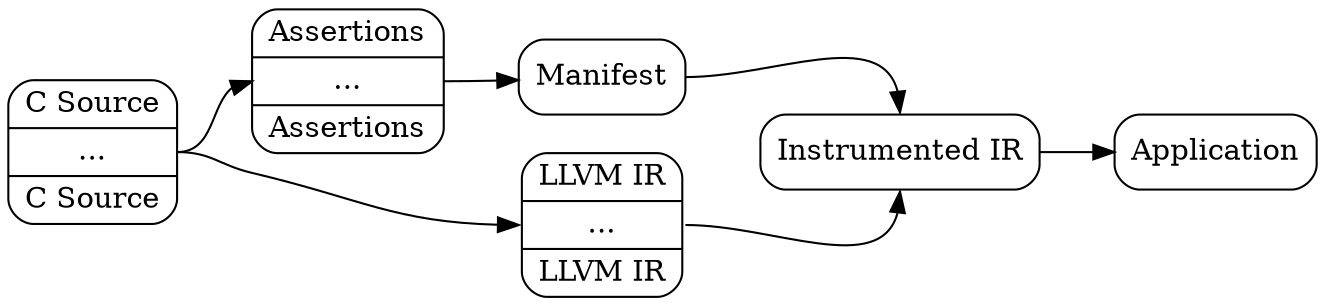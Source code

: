 digraph compile {
  graph[rankdir=LR];

  src       [shape=Mrecord,label="<s1> C Source|<s2> ...|<s3> C Source"];
  tesla     [shape=Mrecord,label="<s1> Assertions|<s2> ...|<s3> Assertions"];
  manifest  [shape=box,style=rounded,label="Manifest"];
  bc        [shape=Mrecord,label="<s1> LLVM IR|<s2> ...|<s3> LLVM IR"];
  instr     [shape=box,style=rounded,label="Instrumented IR"];
  exe       [shape=box,style=rounded,label="Application"];

  src:s2 -> tesla:s2;

  src:s2 -> bc:s2;

  tesla:s2 -> manifest;

  manifest:e -> instr:n;
  bc:s2:e -> instr:s;

  instr -> exe;
}
